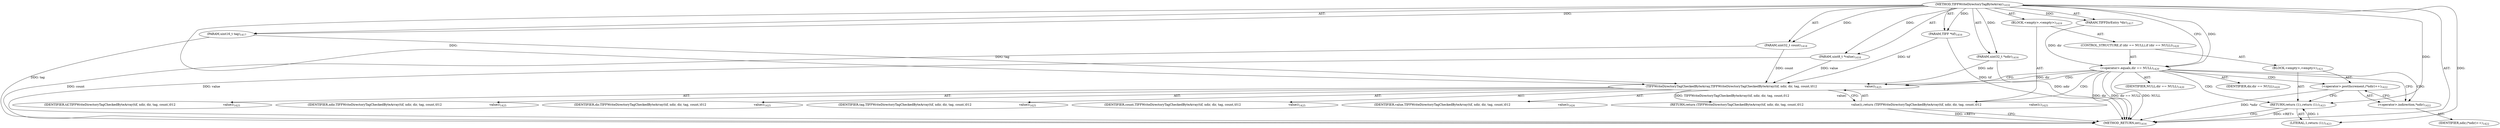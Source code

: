 digraph "TIFFWriteDirectoryTagByteArray" {  
"67944" [label = <(METHOD,TIFFWriteDirectoryTagByteArray)<SUB>1416</SUB>> ]
"67945" [label = <(PARAM,TIFF *tif)<SUB>1416</SUB>> ]
"67946" [label = <(PARAM,uint32_t *ndir)<SUB>1416</SUB>> ]
"67947" [label = <(PARAM,TIFFDirEntry *dir)<SUB>1417</SUB>> ]
"67948" [label = <(PARAM,uint16_t tag)<SUB>1417</SUB>> ]
"67949" [label = <(PARAM,uint32_t count)<SUB>1418</SUB>> ]
"67950" [label = <(PARAM,uint8_t *value)<SUB>1418</SUB>> ]
"67951" [label = <(BLOCK,&lt;empty&gt;,&lt;empty&gt;)<SUB>1419</SUB>> ]
"67952" [label = <(CONTROL_STRUCTURE,if (dir == NULL),if (dir == NULL))<SUB>1420</SUB>> ]
"67953" [label = <(&lt;operator&gt;.equals,dir == NULL)<SUB>1420</SUB>> ]
"67954" [label = <(IDENTIFIER,dir,dir == NULL)<SUB>1420</SUB>> ]
"67955" [label = <(IDENTIFIER,NULL,dir == NULL)<SUB>1420</SUB>> ]
"67956" [label = <(BLOCK,&lt;empty&gt;,&lt;empty&gt;)<SUB>1421</SUB>> ]
"67957" [label = <(&lt;operator&gt;.postIncrement,(*ndir)++)<SUB>1422</SUB>> ]
"67958" [label = <(&lt;operator&gt;.indirection,*ndir)<SUB>1422</SUB>> ]
"67959" [label = <(IDENTIFIER,ndir,(*ndir)++)<SUB>1422</SUB>> ]
"67960" [label = <(RETURN,return (1);,return (1);)<SUB>1423</SUB>> ]
"67961" [label = <(LITERAL,1,return (1);)<SUB>1423</SUB>> ]
"67962" [label = <(RETURN,return (TIFFWriteDirectoryTagCheckedByteArray(tif, ndir, dir, tag, count,\012                                                  value));,return (TIFFWriteDirectoryTagCheckedByteArray(tif, ndir, dir, tag, count,\012                                                  value));)<SUB>1425</SUB>> ]
"67963" [label = <(TIFFWriteDirectoryTagCheckedByteArray,TIFFWriteDirectoryTagCheckedByteArray(tif, ndir, dir, tag, count,\012                                                  value))<SUB>1425</SUB>> ]
"67964" [label = <(IDENTIFIER,tif,TIFFWriteDirectoryTagCheckedByteArray(tif, ndir, dir, tag, count,\012                                                  value))<SUB>1425</SUB>> ]
"67965" [label = <(IDENTIFIER,ndir,TIFFWriteDirectoryTagCheckedByteArray(tif, ndir, dir, tag, count,\012                                                  value))<SUB>1425</SUB>> ]
"67966" [label = <(IDENTIFIER,dir,TIFFWriteDirectoryTagCheckedByteArray(tif, ndir, dir, tag, count,\012                                                  value))<SUB>1425</SUB>> ]
"67967" [label = <(IDENTIFIER,tag,TIFFWriteDirectoryTagCheckedByteArray(tif, ndir, dir, tag, count,\012                                                  value))<SUB>1425</SUB>> ]
"67968" [label = <(IDENTIFIER,count,TIFFWriteDirectoryTagCheckedByteArray(tif, ndir, dir, tag, count,\012                                                  value))<SUB>1425</SUB>> ]
"67969" [label = <(IDENTIFIER,value,TIFFWriteDirectoryTagCheckedByteArray(tif, ndir, dir, tag, count,\012                                                  value))<SUB>1426</SUB>> ]
"67970" [label = <(METHOD_RETURN,int)<SUB>1416</SUB>> ]
  "67944" -> "67945"  [ label = "AST: "] 
  "67944" -> "67946"  [ label = "AST: "] 
  "67944" -> "67947"  [ label = "AST: "] 
  "67944" -> "67948"  [ label = "AST: "] 
  "67944" -> "67949"  [ label = "AST: "] 
  "67944" -> "67950"  [ label = "AST: "] 
  "67944" -> "67951"  [ label = "AST: "] 
  "67944" -> "67970"  [ label = "AST: "] 
  "67951" -> "67952"  [ label = "AST: "] 
  "67951" -> "67962"  [ label = "AST: "] 
  "67952" -> "67953"  [ label = "AST: "] 
  "67952" -> "67956"  [ label = "AST: "] 
  "67953" -> "67954"  [ label = "AST: "] 
  "67953" -> "67955"  [ label = "AST: "] 
  "67956" -> "67957"  [ label = "AST: "] 
  "67956" -> "67960"  [ label = "AST: "] 
  "67957" -> "67958"  [ label = "AST: "] 
  "67958" -> "67959"  [ label = "AST: "] 
  "67960" -> "67961"  [ label = "AST: "] 
  "67962" -> "67963"  [ label = "AST: "] 
  "67963" -> "67964"  [ label = "AST: "] 
  "67963" -> "67965"  [ label = "AST: "] 
  "67963" -> "67966"  [ label = "AST: "] 
  "67963" -> "67967"  [ label = "AST: "] 
  "67963" -> "67968"  [ label = "AST: "] 
  "67963" -> "67969"  [ label = "AST: "] 
  "67962" -> "67970"  [ label = "CFG: "] 
  "67953" -> "67958"  [ label = "CFG: "] 
  "67953" -> "67963"  [ label = "CFG: "] 
  "67963" -> "67962"  [ label = "CFG: "] 
  "67957" -> "67960"  [ label = "CFG: "] 
  "67960" -> "67970"  [ label = "CFG: "] 
  "67958" -> "67957"  [ label = "CFG: "] 
  "67944" -> "67953"  [ label = "CFG: "] 
  "67960" -> "67970"  [ label = "DDG: &lt;RET&gt;"] 
  "67962" -> "67970"  [ label = "DDG: &lt;RET&gt;"] 
  "67945" -> "67970"  [ label = "DDG: tif"] 
  "67946" -> "67970"  [ label = "DDG: ndir"] 
  "67948" -> "67970"  [ label = "DDG: tag"] 
  "67949" -> "67970"  [ label = "DDG: count"] 
  "67950" -> "67970"  [ label = "DDG: value"] 
  "67953" -> "67970"  [ label = "DDG: dir"] 
  "67953" -> "67970"  [ label = "DDG: dir == NULL"] 
  "67957" -> "67970"  [ label = "DDG: *ndir"] 
  "67953" -> "67970"  [ label = "DDG: NULL"] 
  "67944" -> "67945"  [ label = "DDG: "] 
  "67944" -> "67946"  [ label = "DDG: "] 
  "67944" -> "67947"  [ label = "DDG: "] 
  "67944" -> "67948"  [ label = "DDG: "] 
  "67944" -> "67949"  [ label = "DDG: "] 
  "67944" -> "67950"  [ label = "DDG: "] 
  "67963" -> "67962"  [ label = "DDG: TIFFWriteDirectoryTagCheckedByteArray(tif, ndir, dir, tag, count,\012                                                  value)"] 
  "67947" -> "67953"  [ label = "DDG: dir"] 
  "67944" -> "67953"  [ label = "DDG: "] 
  "67961" -> "67960"  [ label = "DDG: 1"] 
  "67944" -> "67960"  [ label = "DDG: "] 
  "67945" -> "67963"  [ label = "DDG: tif"] 
  "67944" -> "67963"  [ label = "DDG: "] 
  "67946" -> "67963"  [ label = "DDG: ndir"] 
  "67953" -> "67963"  [ label = "DDG: dir"] 
  "67948" -> "67963"  [ label = "DDG: tag"] 
  "67949" -> "67963"  [ label = "DDG: count"] 
  "67950" -> "67963"  [ label = "DDG: value"] 
  "67944" -> "67961"  [ label = "DDG: "] 
  "67953" -> "67957"  [ label = "CDG: "] 
  "67953" -> "67958"  [ label = "CDG: "] 
  "67953" -> "67963"  [ label = "CDG: "] 
  "67953" -> "67962"  [ label = "CDG: "] 
  "67953" -> "67960"  [ label = "CDG: "] 
}

